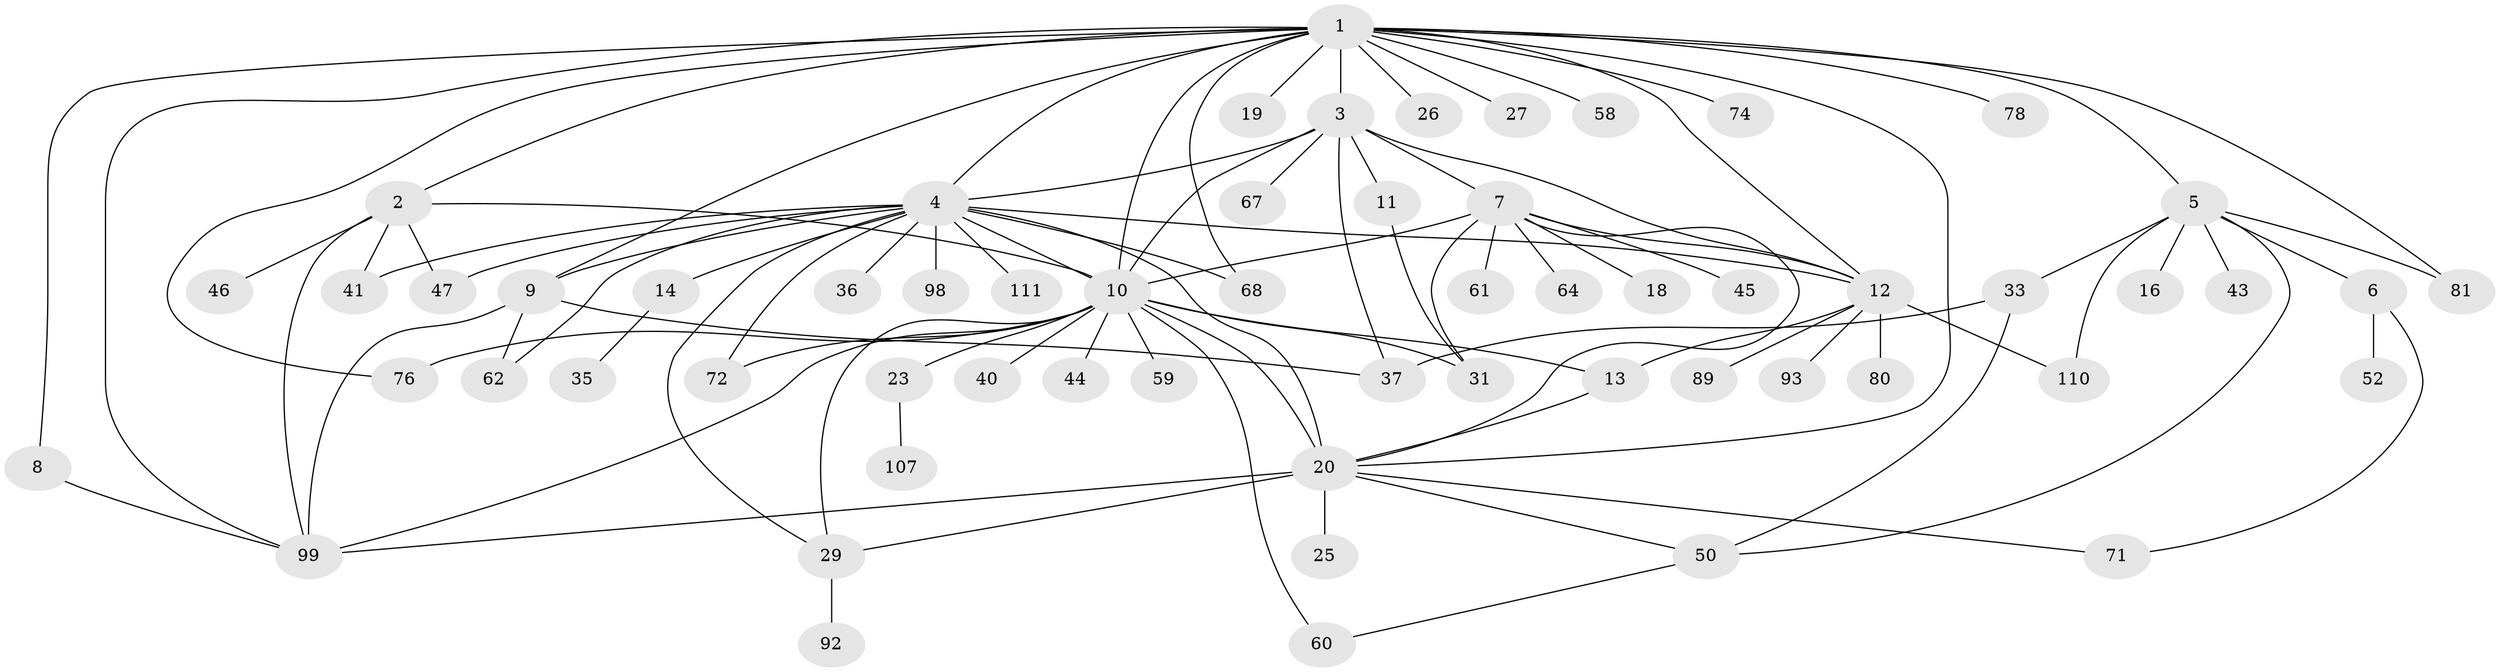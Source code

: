 // original degree distribution, {21: 0.008264462809917356, 6: 0.01652892561983471, 9: 0.008264462809917356, 17: 0.008264462809917356, 8: 0.008264462809917356, 4: 0.04132231404958678, 10: 0.01652892561983471, 2: 0.32231404958677684, 5: 0.03305785123966942, 12: 0.008264462809917356, 3: 0.09917355371900827, 13: 0.008264462809917356, 1: 0.4132231404958678, 14: 0.008264462809917356}
// Generated by graph-tools (version 1.1) at 2025/14/03/09/25 04:14:34]
// undirected, 60 vertices, 96 edges
graph export_dot {
graph [start="1"]
  node [color=gray90,style=filled];
  1 [super="+28"];
  2;
  3 [super="+30"];
  4;
  5 [super="+15"];
  6 [super="+51"];
  7 [super="+54+70"];
  8 [super="+39"];
  9 [super="+63+49+22"];
  10 [super="+82+116+83+17+21"];
  11;
  12 [super="+118"];
  13 [super="+24+34+97+55"];
  14;
  16 [super="+85+57"];
  18;
  19;
  20 [super="+77+65+75+73+109"];
  23;
  25;
  26;
  27;
  29 [super="+53+113+56"];
  31;
  33 [super="+90"];
  35;
  36;
  37 [super="+95"];
  40;
  41;
  43;
  44 [super="+69"];
  45;
  46;
  47;
  50 [super="+79"];
  52;
  58;
  59;
  60 [super="+105"];
  61;
  62;
  64;
  67 [super="+106"];
  68;
  71 [super="+119"];
  72;
  74;
  76;
  78;
  80;
  81 [super="+86+84"];
  89;
  92;
  93 [super="+101"];
  98;
  99 [super="+102"];
  107;
  110;
  111;
  1 -- 2;
  1 -- 3 [weight=2];
  1 -- 4;
  1 -- 5;
  1 -- 8;
  1 -- 9;
  1 -- 10;
  1 -- 12;
  1 -- 19;
  1 -- 20;
  1 -- 26;
  1 -- 27;
  1 -- 58;
  1 -- 68;
  1 -- 74;
  1 -- 76;
  1 -- 78;
  1 -- 99;
  1 -- 81;
  2 -- 41;
  2 -- 46;
  2 -- 47;
  2 -- 99;
  2 -- 10;
  3 -- 4;
  3 -- 7 [weight=2];
  3 -- 10;
  3 -- 11;
  3 -- 12;
  3 -- 37;
  3 -- 67;
  4 -- 12;
  4 -- 14;
  4 -- 29;
  4 -- 36;
  4 -- 41;
  4 -- 47;
  4 -- 62;
  4 -- 68;
  4 -- 72;
  4 -- 98;
  4 -- 111;
  4 -- 9;
  4 -- 10;
  4 -- 20 [weight=2];
  5 -- 6;
  5 -- 16;
  5 -- 33;
  5 -- 43;
  5 -- 81;
  5 -- 110;
  5 -- 50;
  6 -- 52;
  6 -- 71;
  7 -- 12;
  7 -- 18;
  7 -- 20;
  7 -- 31;
  7 -- 45;
  7 -- 64;
  7 -- 61;
  7 -- 10;
  8 -- 99;
  9 -- 37;
  9 -- 99;
  9 -- 62;
  10 -- 13;
  10 -- 23;
  10 -- 40;
  10 -- 76;
  10 -- 29;
  10 -- 31;
  10 -- 99;
  10 -- 72;
  10 -- 44;
  10 -- 20 [weight=3];
  10 -- 59 [weight=2];
  10 -- 60;
  11 -- 31;
  12 -- 80;
  12 -- 89;
  12 -- 93;
  12 -- 110;
  12 -- 13;
  13 -- 20;
  14 -- 35;
  20 -- 25;
  20 -- 71;
  20 -- 99;
  20 -- 50;
  20 -- 29;
  23 -- 107;
  29 -- 92;
  33 -- 50;
  33 -- 37;
  50 -- 60;
}
